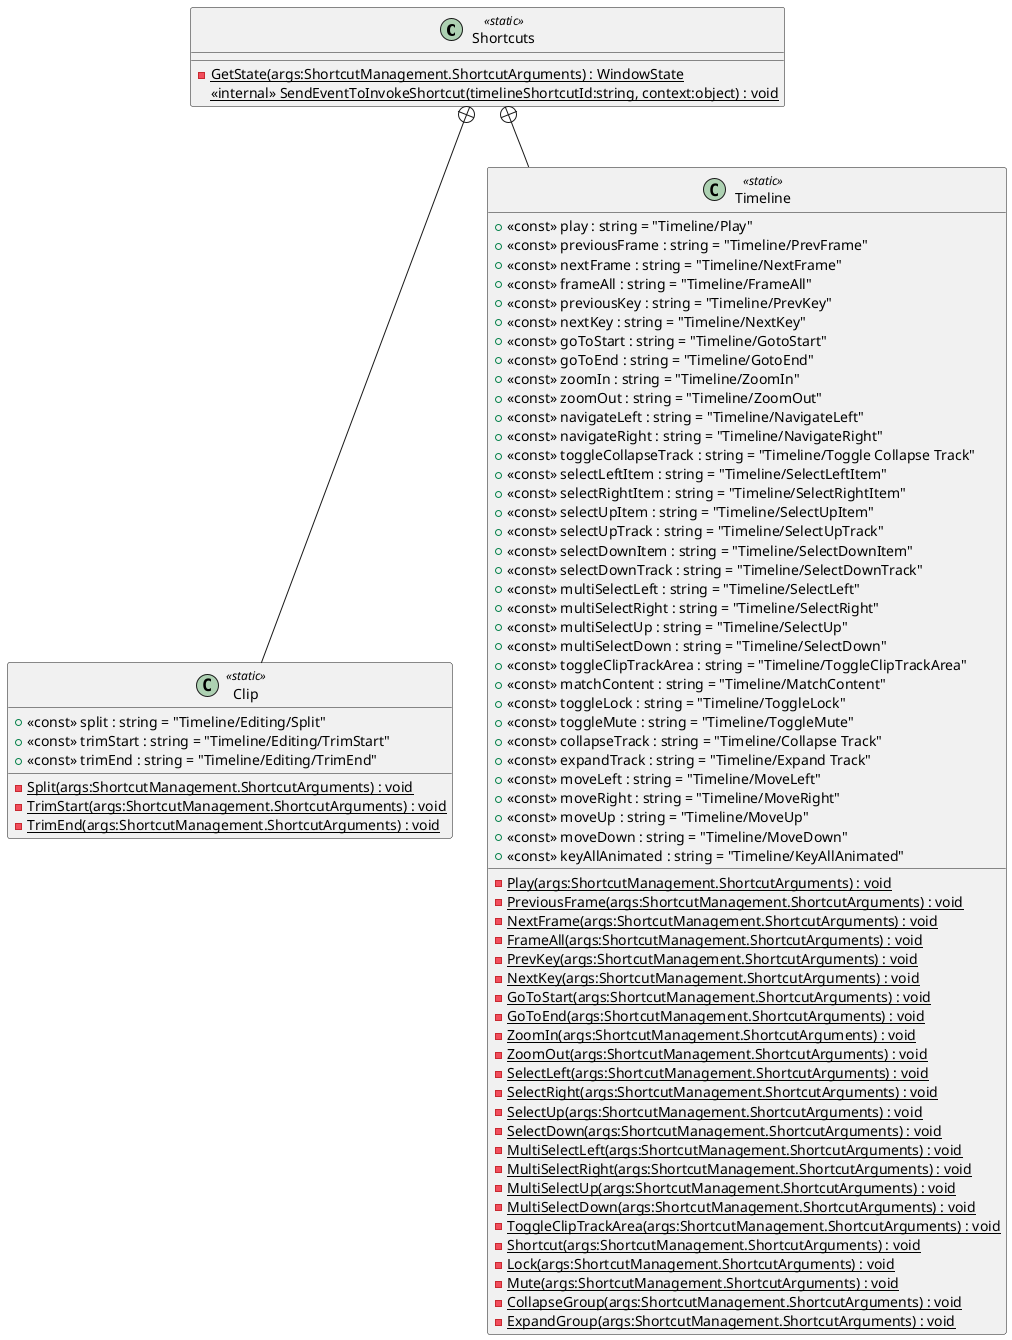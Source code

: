 @startuml
class Shortcuts <<static>> {
    {static} - GetState(args:ShortcutManagement.ShortcutArguments) : WindowState
    <<internal>> {static} SendEventToInvokeShortcut(timelineShortcutId:string, context:object) : void
}
class Clip <<static>> {
    + <<const>> split : string = "Timeline/Editing/Split"
    + <<const>> trimStart : string = "Timeline/Editing/TrimStart"
    + <<const>> trimEnd : string = "Timeline/Editing/TrimEnd"
    {static} - Split(args:ShortcutManagement.ShortcutArguments) : void
    {static} - TrimStart(args:ShortcutManagement.ShortcutArguments) : void
    {static} - TrimEnd(args:ShortcutManagement.ShortcutArguments) : void
}
class Timeline <<static>> {
    + <<const>> play : string = "Timeline/Play"
    + <<const>> previousFrame : string = "Timeline/PrevFrame"
    + <<const>> nextFrame : string = "Timeline/NextFrame"
    + <<const>> frameAll : string = "Timeline/FrameAll"
    + <<const>> previousKey : string = "Timeline/PrevKey"
    + <<const>> nextKey : string = "Timeline/NextKey"
    + <<const>> goToStart : string = "Timeline/GotoStart"
    + <<const>> goToEnd : string = "Timeline/GotoEnd"
    + <<const>> zoomIn : string = "Timeline/ZoomIn"
    + <<const>> zoomOut : string = "Timeline/ZoomOut"
    + <<const>> navigateLeft : string = "Timeline/NavigateLeft"
    + <<const>> navigateRight : string = "Timeline/NavigateRight"
    + <<const>> toggleCollapseTrack : string = "Timeline/Toggle Collapse Track"
    + <<const>> selectLeftItem : string = "Timeline/SelectLeftItem"
    + <<const>> selectRightItem : string = "Timeline/SelectRightItem"
    + <<const>> selectUpItem : string = "Timeline/SelectUpItem"
    + <<const>> selectUpTrack : string = "Timeline/SelectUpTrack"
    + <<const>> selectDownItem : string = "Timeline/SelectDownItem"
    + <<const>> selectDownTrack : string = "Timeline/SelectDownTrack"
    + <<const>> multiSelectLeft : string = "Timeline/SelectLeft"
    + <<const>> multiSelectRight : string = "Timeline/SelectRight"
    + <<const>> multiSelectUp : string = "Timeline/SelectUp"
    + <<const>> multiSelectDown : string = "Timeline/SelectDown"
    + <<const>> toggleClipTrackArea : string = "Timeline/ToggleClipTrackArea"
    + <<const>> matchContent : string = "Timeline/MatchContent"
    + <<const>> toggleLock : string = "Timeline/ToggleLock"
    + <<const>> toggleMute : string = "Timeline/ToggleMute"
    + <<const>> collapseTrack : string = "Timeline/Collapse Track"
    + <<const>> expandTrack : string = "Timeline/Expand Track"
    + <<const>> moveLeft : string = "Timeline/MoveLeft"
    + <<const>> moveRight : string = "Timeline/MoveRight"
    + <<const>> moveUp : string = "Timeline/MoveUp"
    + <<const>> moveDown : string = "Timeline/MoveDown"
    + <<const>> keyAllAnimated : string = "Timeline/KeyAllAnimated"
    {static} - Play(args:ShortcutManagement.ShortcutArguments) : void
    {static} - PreviousFrame(args:ShortcutManagement.ShortcutArguments) : void
    {static} - NextFrame(args:ShortcutManagement.ShortcutArguments) : void
    {static} - FrameAll(args:ShortcutManagement.ShortcutArguments) : void
    {static} - PrevKey(args:ShortcutManagement.ShortcutArguments) : void
    {static} - NextKey(args:ShortcutManagement.ShortcutArguments) : void
    {static} - GoToStart(args:ShortcutManagement.ShortcutArguments) : void
    {static} - GoToEnd(args:ShortcutManagement.ShortcutArguments) : void
    {static} - ZoomIn(args:ShortcutManagement.ShortcutArguments) : void
    {static} - ZoomOut(args:ShortcutManagement.ShortcutArguments) : void
    {static} - SelectLeft(args:ShortcutManagement.ShortcutArguments) : void
    {static} - SelectRight(args:ShortcutManagement.ShortcutArguments) : void
    {static} - SelectUp(args:ShortcutManagement.ShortcutArguments) : void
    {static} - SelectDown(args:ShortcutManagement.ShortcutArguments) : void
    {static} - MultiSelectLeft(args:ShortcutManagement.ShortcutArguments) : void
    {static} - MultiSelectRight(args:ShortcutManagement.ShortcutArguments) : void
    {static} - MultiSelectUp(args:ShortcutManagement.ShortcutArguments) : void
    {static} - MultiSelectDown(args:ShortcutManagement.ShortcutArguments) : void
    {static} - ToggleClipTrackArea(args:ShortcutManagement.ShortcutArguments) : void
    {static} - Shortcut(args:ShortcutManagement.ShortcutArguments) : void
    {static} - Lock(args:ShortcutManagement.ShortcutArguments) : void
    {static} - Mute(args:ShortcutManagement.ShortcutArguments) : void
    {static} - CollapseGroup(args:ShortcutManagement.ShortcutArguments) : void
    {static} - ExpandGroup(args:ShortcutManagement.ShortcutArguments) : void
}
Shortcuts +-- Clip
Shortcuts +-- Timeline
@enduml
